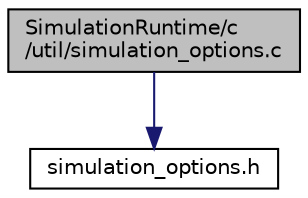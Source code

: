 digraph "SimulationRuntime/c/util/simulation_options.c"
{
  edge [fontname="Helvetica",fontsize="10",labelfontname="Helvetica",labelfontsize="10"];
  node [fontname="Helvetica",fontsize="10",shape=record];
  Node0 [label="SimulationRuntime/c\l/util/simulation_options.c",height=0.2,width=0.4,color="black", fillcolor="grey75", style="filled", fontcolor="black"];
  Node0 -> Node1 [color="midnightblue",fontsize="10",style="solid",fontname="Helvetica"];
  Node1 [label="simulation_options.h",height=0.2,width=0.4,color="black", fillcolor="white", style="filled",URL="$d1/d8d/_simulation_runtime_2c_2util_2simulation__options_8h.html"];
}
